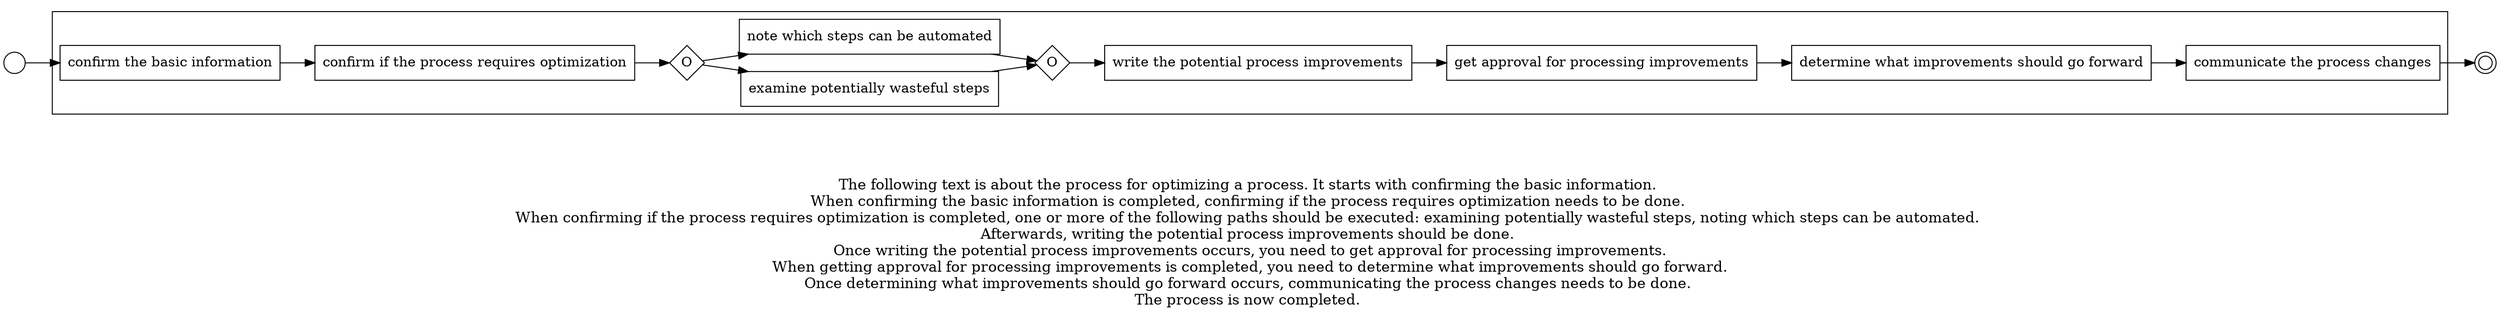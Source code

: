 digraph process_for_optimizing_a_process_145 {
	graph [rankdir=LR]
	START_NODE [label="" shape=circle width=0.3]
	subgraph CLUSTER_0 {
		"confirm the basic information" [shape=box]
		"confirm if the process requires optimization" [shape=box]
		"confirm the basic information" -> "confirm if the process requires optimization"
		"OR_SPLIT--3. Rethinking the process_IEC4" [label=O fixedsize=true shape=diamond width=0.5]
		"confirm if the process requires optimization" -> "OR_SPLIT--3. Rethinking the process_IEC4"
		"examine potentially wasteful steps" [shape=box]
		"OR_SPLIT--3. Rethinking the process_IEC4" -> "examine potentially wasteful steps"
		"note which steps can be automated" [shape=box]
		"OR_SPLIT--3. Rethinking the process_IEC4" -> "note which steps can be automated"
		"OR_JOIN--3. Rethinking the process_IEC4" [label=O fixedsize=true shape=diamond width=0.5]
		"examine potentially wasteful steps" -> "OR_JOIN--3. Rethinking the process_IEC4"
		"note which steps can be automated" -> "OR_JOIN--3. Rethinking the process_IEC4"
		"write the potential process improvements" [shape=box]
		"OR_JOIN--3. Rethinking the process_IEC4" -> "write the potential process improvements"
		"get approval for processing improvements" [shape=box]
		"write the potential process improvements" -> "get approval for processing improvements"
		"determine what improvements should go forward" [shape=box]
		"get approval for processing improvements" -> "determine what improvements should go forward"
		"communicate the process changes" [shape=box]
		"determine what improvements should go forward" -> "communicate the process changes"
	}
	START_NODE -> "confirm the basic information"
	END_NODE [label="" shape=doublecircle width=0.2]
	"communicate the process changes" -> END_NODE
	fontsize=15 label="\n\n
The following text is about the process for optimizing a process. It starts with confirming the basic information. 
When confirming the basic information is completed, confirming if the process requires optimization needs to be done. 
When confirming if the process requires optimization is completed, one or more of the following paths should be executed: examining potentially wasteful steps, noting which steps can be automated. 
Afterwards, writing the potential process improvements should be done. 
Once writing the potential process improvements occurs, you need to get approval for processing improvements.
When getting approval for processing improvements is completed, you need to determine what improvements should go forward.
Once determining what improvements should go forward occurs, communicating the process changes needs to be done. 
The process is now completed. 
"
}
